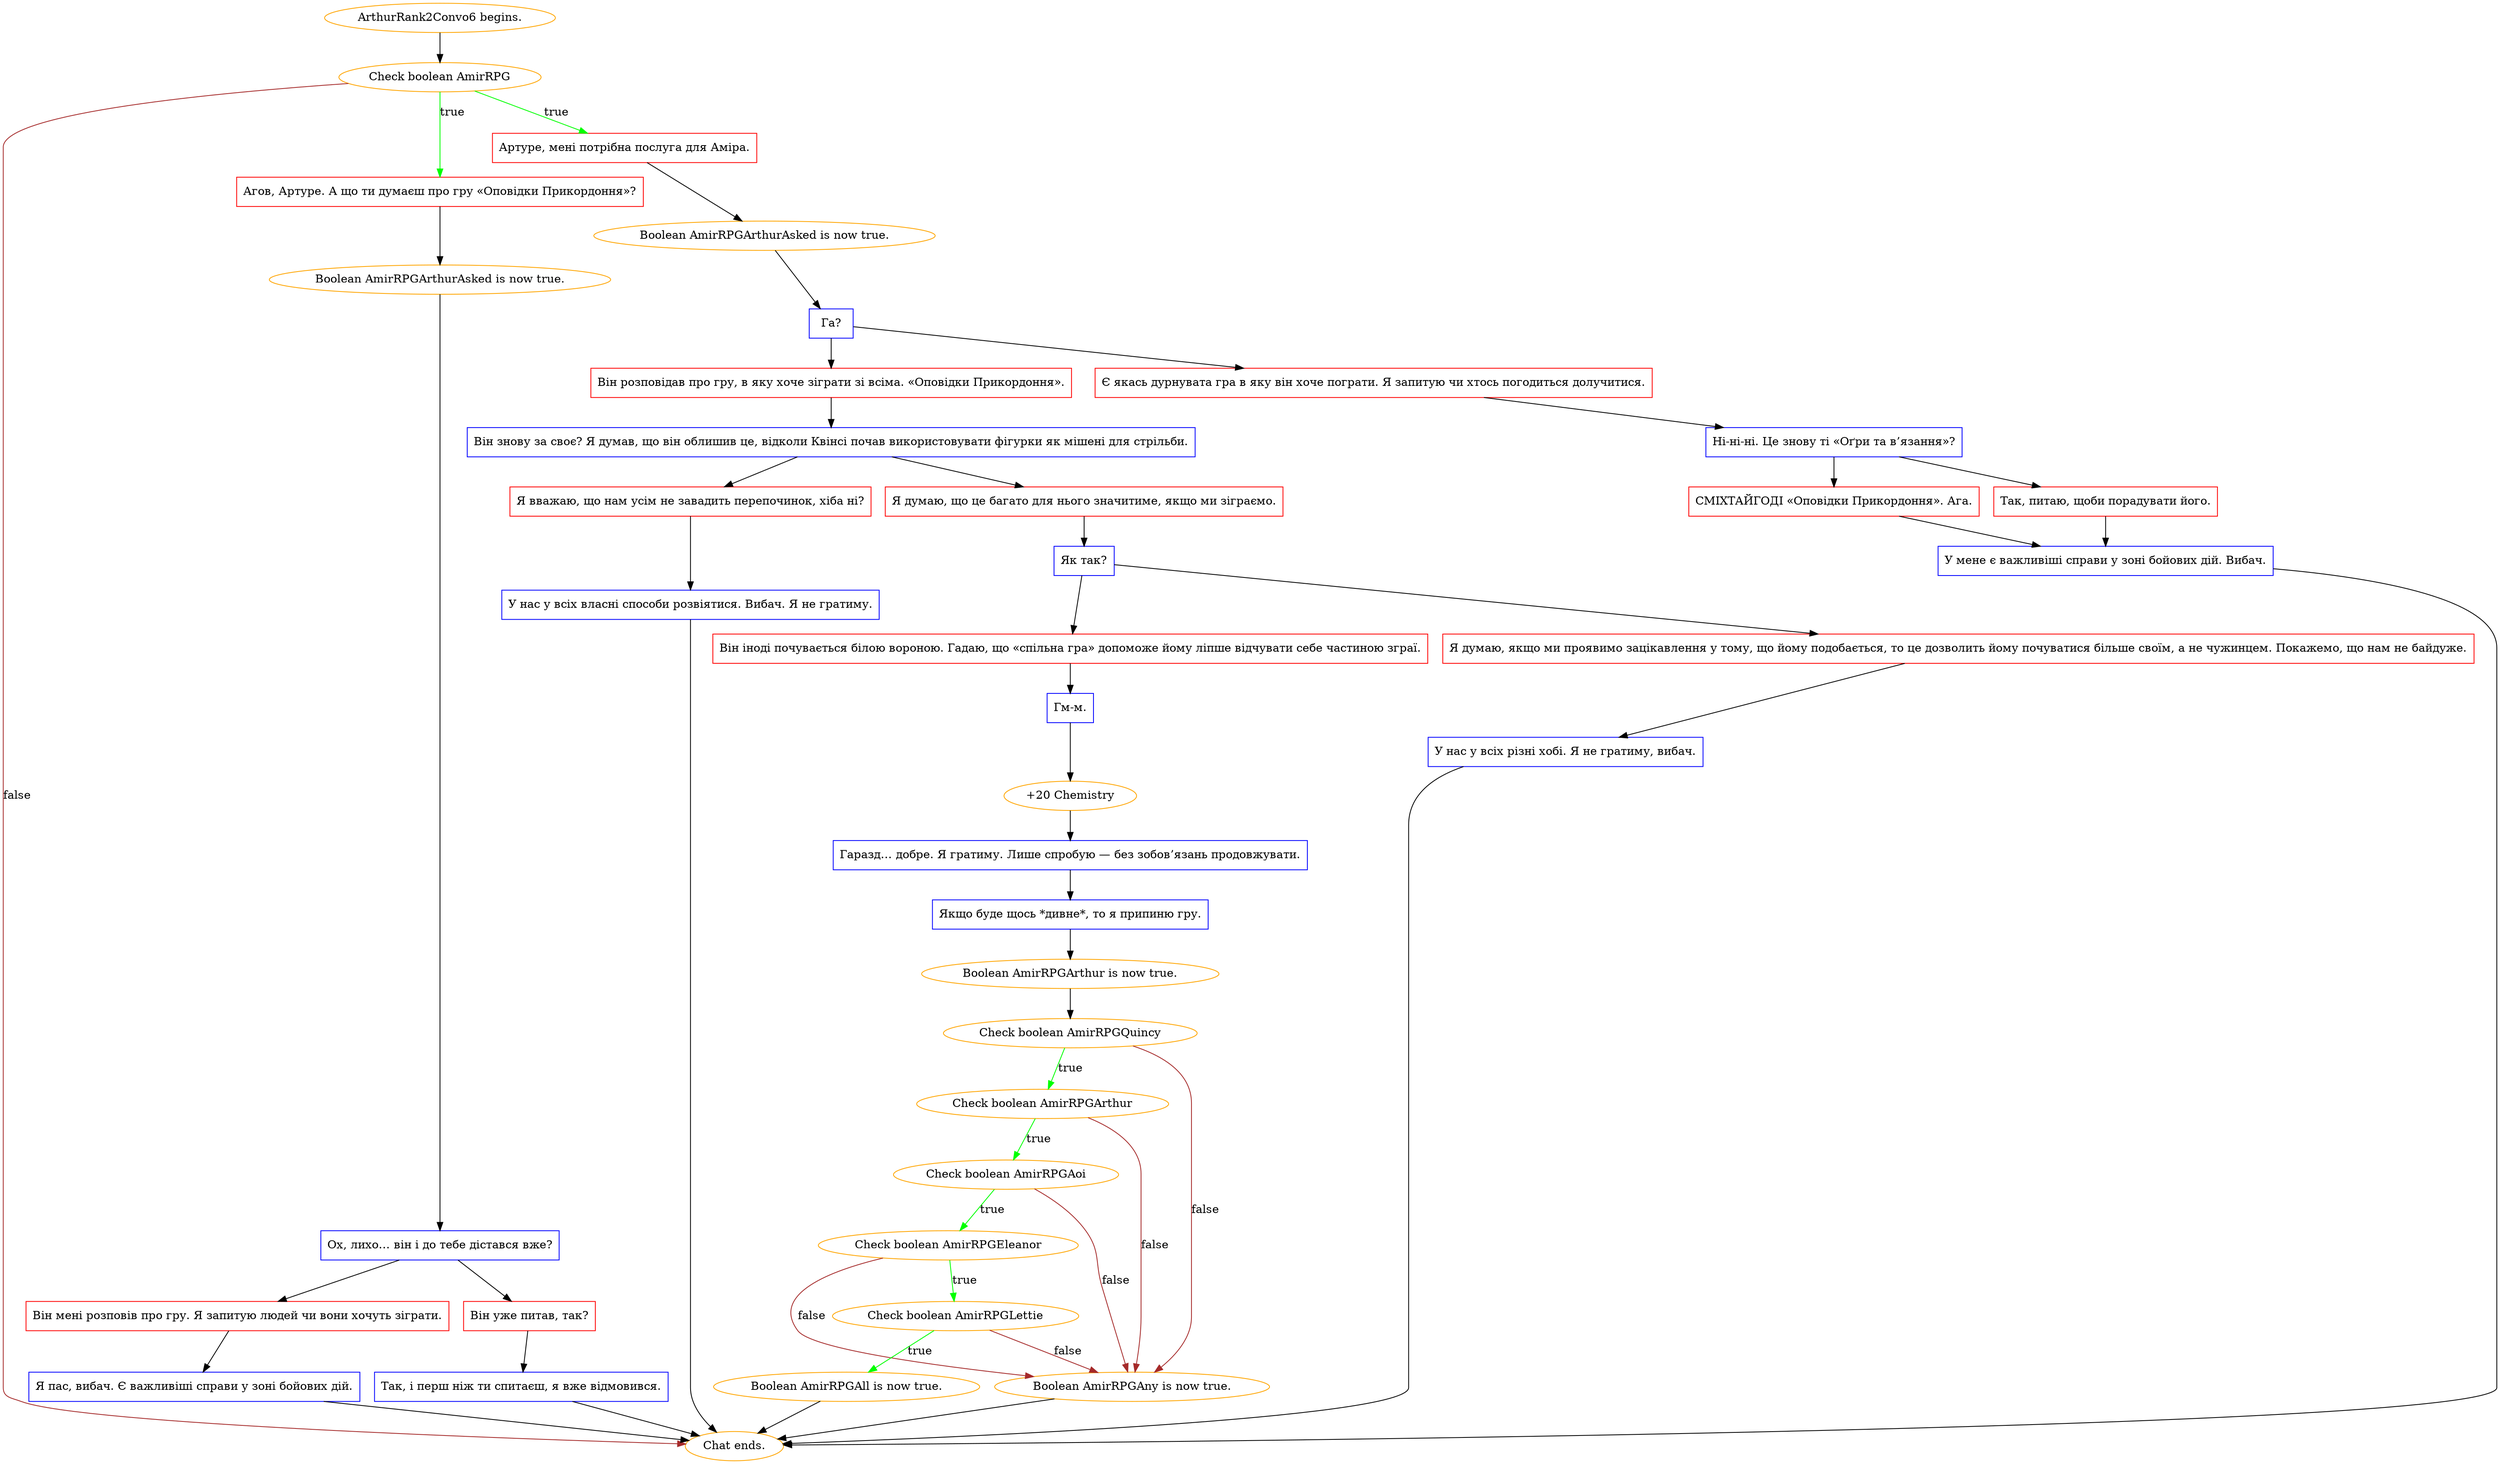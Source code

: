 digraph {
	"ArthurRank2Convo6 begins." [color=orange];
		"ArthurRank2Convo6 begins." -> j1855590608;
	j1855590608 [label="Check boolean AmirRPG",color=orange];
		j1855590608 -> j2927631894 [label=true,color=green];
		j1855590608 -> j3299040926 [label=true,color=green];
		j1855590608 -> "Chat ends." [label=false,color=brown];
	j2927631894 [label="Агов, Артуре. А що ти думаєш про гру «Оповідки Прикордоння»?",shape=box,color=red];
		j2927631894 -> j3507925300;
	j3299040926 [label="Артуре, мені потрібна послуга для Аміра.",shape=box,color=red];
		j3299040926 -> j951222068;
	"Chat ends." [color=orange];
	j3507925300 [label="Boolean AmirRPGArthurAsked is now true.",color=orange];
		j3507925300 -> j1991161502;
	j951222068 [label="Boolean AmirRPGArthurAsked is now true.",color=orange];
		j951222068 -> j421136344;
	j1991161502 [label="Ох, лихо… він і до тебе дістався вже?",shape=box,color=blue];
		j1991161502 -> j2566049896;
		j1991161502 -> j2594834170;
	j421136344 [label="Га?",shape=box,color=blue];
		j421136344 -> j2335886726;
		j421136344 -> j3182151771;
	j2566049896 [label="Він уже питав, так?",shape=box,color=red];
		j2566049896 -> j392886271;
	j2594834170 [label="Він мені розповів про гру. Я запитую людей чи вони хочуть зіграти.",shape=box,color=red];
		j2594834170 -> j2851662502;
	j2335886726 [label="Він розповідав про гру, в яку хоче зіграти зі всіма. «Оповідки Прикордоння».",shape=box,color=red];
		j2335886726 -> j109846936;
	j3182151771 [label="Є якась дурнувата гра в яку він хоче пограти. Я запитую чи хтось погодиться долучитися.",shape=box,color=red];
		j3182151771 -> j3175847;
	j392886271 [label="Так, і перш ніж ти спитаєш, я вже відмовився.",shape=box,color=blue];
		j392886271 -> "Chat ends.";
	j2851662502 [label="Я пас, вибач. Є важливіші справи у зоні бойових дій.",shape=box,color=blue];
		j2851662502 -> "Chat ends.";
	j109846936 [label="Він знову за своє? Я думав, що він облишив це, відколи Квінсі почав використовувати фігурки як мішені для стрільби.",shape=box,color=blue];
		j109846936 -> j1356038694;
		j109846936 -> j1908834999;
	j3175847 [label="Ні-ні-ні. Це знову ті «Оґри та в’язання»?",shape=box,color=blue];
		j3175847 -> j1887645468;
		j3175847 -> j1528691278;
	j1356038694 [label="Я вважаю, що нам усім не завадить перепочинок, хіба ні?",shape=box,color=red];
		j1356038694 -> j2649757585;
	j1908834999 [label="Я думаю, що це багато для нього значитиме, якщо ми зіграємо.",shape=box,color=red];
		j1908834999 -> j2083378711;
	j1887645468 [label="СМІХТАЙГОДІ «Оповідки Прикордоння». Ага.",shape=box,color=red];
		j1887645468 -> j1183696266;
	j1528691278 [label="Так, питаю, щоби порадувати його.",shape=box,color=red];
		j1528691278 -> j1183696266;
	j2649757585 [label="У нас у всіх власні способи розвіятися. Вибач. Я не гратиму.",shape=box,color=blue];
		j2649757585 -> "Chat ends.";
	j2083378711 [label="Як так?",shape=box,color=blue];
		j2083378711 -> j3491321921;
		j2083378711 -> j925988659;
	j1183696266 [label="У мене є важливіші справи у зоні бойових дій. Вибач.",shape=box,color=blue];
		j1183696266 -> "Chat ends.";
	j3491321921 [label="Він іноді почувається білою вороною. Гадаю, що «спільна гра» допоможе йому ліпше відчувати себе частиною зграї.",shape=box,color=red];
		j3491321921 -> j1880130162;
	j925988659 [label="Я думаю, якщо ми проявимо зацікавлення у тому, що йому подобається, то це дозволить йому почуватися більше своїм, а не чужинцем. Покажемо, що нам не байдуже.",shape=box,color=red];
		j925988659 -> j1033913984;
	j1880130162 [label="Гм-м.",shape=box,color=blue];
		j1880130162 -> j735691672;
	j1033913984 [label="У нас у всіх різні хобі. Я не гратиму, вибач.",shape=box,color=blue];
		j1033913984 -> "Chat ends.";
	j735691672 [label="+20 Chemistry",color=orange];
		j735691672 -> j602872568;
	j602872568 [label="Гаразд… добре. Я гратиму. Лише спробую — без зобов’язань продовжувати.",shape=box,color=blue];
		j602872568 -> j3646048080;
	j3646048080 [label="Якщо буде щось *дивне*, то я припиню гру.",shape=box,color=blue];
		j3646048080 -> j2752900129;
	j2752900129 [label="Boolean AmirRPGArthur is now true.",color=orange];
		j2752900129 -> j2587658351;
	j2587658351 [label="Check boolean AmirRPGQuincy",color=orange];
		j2587658351 -> j4272770091 [label=true,color=green];
		j2587658351 -> j1992773596 [label=false,color=brown];
	j4272770091 [label="Check boolean AmirRPGArthur",color=orange];
		j4272770091 -> j36500747 [label=true,color=green];
		j4272770091 -> j1992773596 [label=false,color=brown];
	j1992773596 [label="Boolean AmirRPGAny is now true.",color=orange];
		j1992773596 -> "Chat ends.";
	j36500747 [label="Check boolean AmirRPGAoi",color=orange];
		j36500747 -> j1856519486 [label=true,color=green];
		j36500747 -> j1992773596 [label=false,color=brown];
	j1856519486 [label="Check boolean AmirRPGEleanor",color=orange];
		j1856519486 -> j3730204203 [label=true,color=green];
		j1856519486 -> j1992773596 [label=false,color=brown];
	j3730204203 [label="Check boolean AmirRPGLettie",color=orange];
		j3730204203 -> j2677000302 [label=true,color=green];
		j3730204203 -> j1992773596 [label=false,color=brown];
	j2677000302 [label="Boolean AmirRPGAll is now true.",color=orange];
		j2677000302 -> "Chat ends.";
}